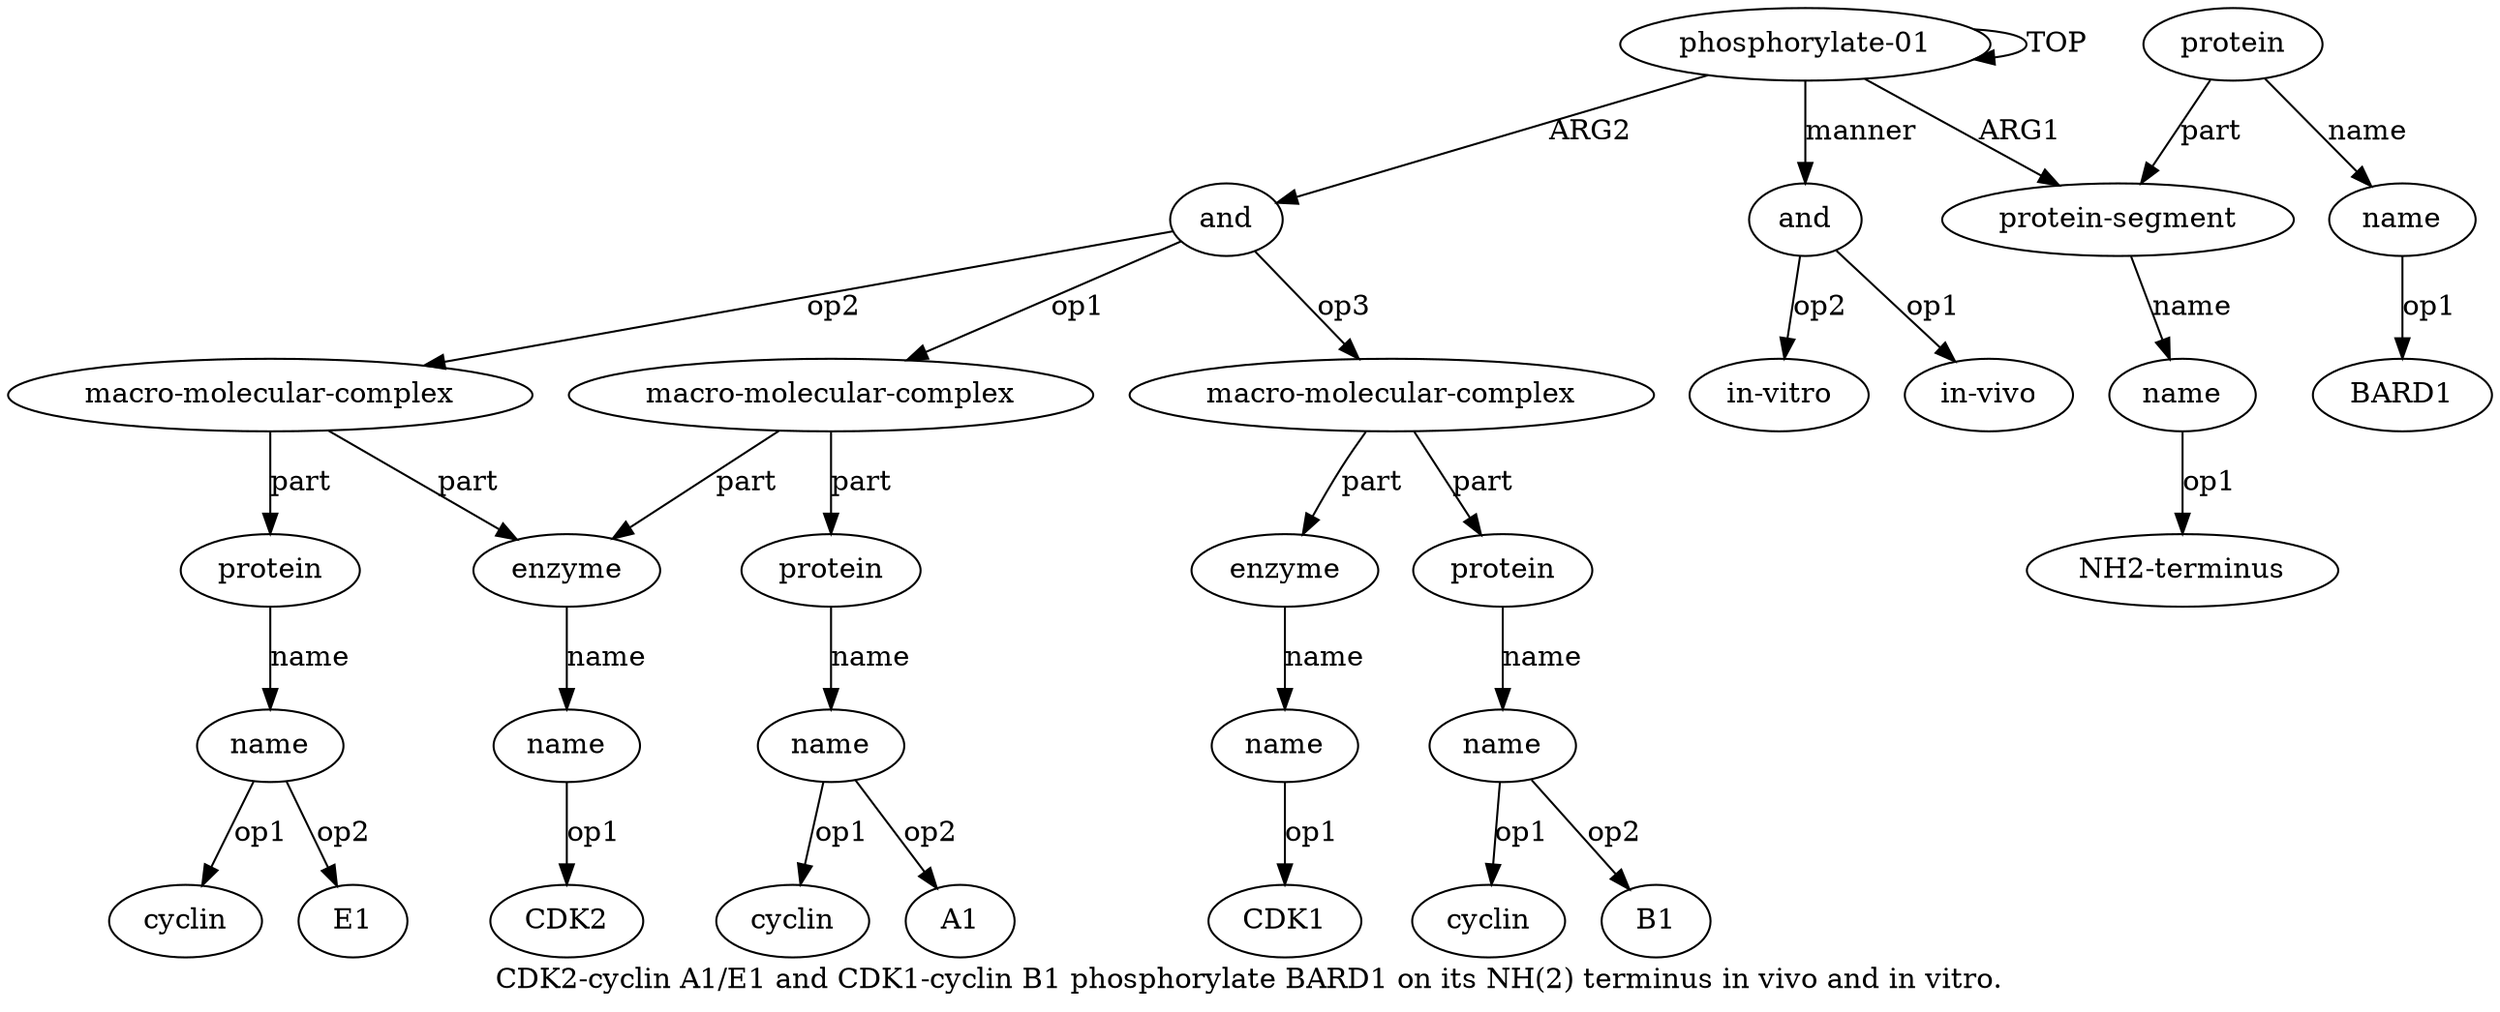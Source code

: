 digraph  {
	graph [label="CDK2-cyclin A1/E1 and CDK1-cyclin B1 phosphorylate BARD1 on its NH(2) terminus in vivo and in vitro."];
	node [label="\N"];
	a20	 [color=black,
		gold_ind=20,
		gold_label="in-vivo",
		label="in-vivo",
		test_ind=20,
		test_label="in-vivo"];
	a21	 [color=black,
		gold_ind=21,
		gold_label="in-vitro",
		label="in-vitro",
		test_ind=21,
		test_label="in-vitro"];
	"a16 CDK1"	 [color=black,
		gold_ind=-1,
		gold_label=CDK1,
		label=CDK1,
		test_ind=-1,
		test_label=CDK1];
	"a2 NH2-terminus"	 [color=black,
		gold_ind=-1,
		gold_label="NH2-terminus",
		label="NH2-terminus",
		test_ind=-1,
		test_label="NH2-terminus"];
	"a13 E1"	 [color=black,
		gold_ind=-1,
		gold_label=E1,
		label=E1,
		test_ind=-1,
		test_label=E1];
	"a10 A1"	 [color=black,
		gold_ind=-1,
		gold_label=A1,
		label=A1,
		test_ind=-1,
		test_label=A1];
	"a4 BARD1"	 [color=black,
		gold_ind=-1,
		gold_label=BARD1,
		label=BARD1,
		test_ind=-1,
		test_label=BARD1];
	"a10 cyclin"	 [color=black,
		gold_ind=-1,
		gold_label=cyclin,
		label=cyclin,
		test_ind=-1,
		test_label=cyclin];
	a15	 [color=black,
		gold_ind=15,
		gold_label=enzyme,
		label=enzyme,
		test_ind=15,
		test_label=enzyme];
	a16	 [color=black,
		gold_ind=16,
		gold_label=name,
		label=name,
		test_ind=16,
		test_label=name];
	a15 -> a16 [key=0,
	color=black,
	gold_label=name,
	label=name,
	test_label=name];
a14 [color=black,
	gold_ind=14,
	gold_label="macro-molecular-complex",
	label="macro-molecular-complex",
	test_ind=14,
	test_label="macro-molecular-complex"];
a14 -> a15 [key=0,
color=black,
gold_label=part,
label=part,
test_label=part];
a17 [color=black,
gold_ind=17,
gold_label=protein,
label=protein,
test_ind=17,
test_label=protein];
a14 -> a17 [key=0,
color=black,
gold_label=part,
label=part,
test_label=part];
a18 [color=black,
gold_ind=18,
gold_label=name,
label=name,
test_ind=18,
test_label=name];
a17 -> a18 [key=0,
color=black,
gold_label=name,
label=name,
test_label=name];
a16 -> "a16 CDK1" [key=0,
color=black,
gold_label=op1,
label=op1,
test_label=op1];
a11 [color=black,
gold_ind=11,
gold_label="macro-molecular-complex",
label="macro-molecular-complex",
test_ind=11,
test_label="macro-molecular-complex"];
a12 [color=black,
gold_ind=12,
gold_label=protein,
label=protein,
test_ind=12,
test_label=protein];
a11 -> a12 [key=0,
color=black,
gold_label=part,
label=part,
test_label=part];
a7 [color=black,
gold_ind=7,
gold_label=enzyme,
label=enzyme,
test_ind=7,
test_label=enzyme];
a11 -> a7 [key=0,
color=black,
gold_label=part,
label=part,
test_label=part];
a10 [color=black,
gold_ind=10,
gold_label=name,
label=name,
test_ind=10,
test_label=name];
a10 -> "a10 A1" [key=0,
color=black,
gold_label=op2,
label=op2,
test_label=op2];
a10 -> "a10 cyclin" [key=0,
color=black,
gold_label=op1,
label=op1,
test_label=op1];
a13 [color=black,
gold_ind=13,
gold_label=name,
label=name,
test_ind=13,
test_label=name];
a13 -> "a13 E1" [key=0,
color=black,
gold_label=op2,
label=op2,
test_label=op2];
"a13 cyclin" [color=black,
gold_ind=-1,
gold_label=cyclin,
label=cyclin,
test_ind=-1,
test_label=cyclin];
a13 -> "a13 cyclin" [key=0,
color=black,
gold_label=op1,
label=op1,
test_label=op1];
a12 -> a13 [key=0,
color=black,
gold_label=name,
label=name,
test_label=name];
a19 [color=black,
gold_ind=19,
gold_label=and,
label=and,
test_ind=19,
test_label=and];
a19 -> a20 [key=0,
color=black,
gold_label=op1,
label=op1,
test_label=op1];
a19 -> a21 [key=0,
color=black,
gold_label=op2,
label=op2,
test_label=op2];
"a18 cyclin" [color=black,
gold_ind=-1,
gold_label=cyclin,
label=cyclin,
test_ind=-1,
test_label=cyclin];
a18 -> "a18 cyclin" [key=0,
color=black,
gold_label=op1,
label=op1,
test_label=op1];
"a18 B1" [color=black,
gold_ind=-1,
gold_label=B1,
label=B1,
test_ind=-1,
test_label=B1];
a18 -> "a18 B1" [key=0,
color=black,
gold_label=op2,
label=op2,
test_label=op2];
a1 [color=black,
gold_ind=1,
gold_label="protein-segment",
label="protein-segment",
test_ind=1,
test_label="protein-segment"];
a2 [color=black,
gold_ind=2,
gold_label=name,
label=name,
test_ind=2,
test_label=name];
a1 -> a2 [key=0,
color=black,
gold_label=name,
label=name,
test_label=name];
a0 [color=black,
gold_ind=0,
gold_label="phosphorylate-01",
label="phosphorylate-01",
test_ind=0,
test_label="phosphorylate-01"];
a0 -> a19 [key=0,
color=black,
gold_label=manner,
label=manner,
test_label=manner];
a0 -> a1 [key=0,
color=black,
gold_label=ARG1,
label=ARG1,
test_label=ARG1];
a0 -> a0 [key=0,
color=black,
gold_label=TOP,
label=TOP,
test_label=TOP];
a5 [color=black,
gold_ind=5,
gold_label=and,
label=and,
test_ind=5,
test_label=and];
a0 -> a5 [key=0,
color=black,
gold_label=ARG2,
label=ARG2,
test_label=ARG2];
a3 [color=black,
gold_ind=3,
gold_label=protein,
label=protein,
test_ind=3,
test_label=protein];
a3 -> a1 [key=0,
color=black,
gold_label=part,
label=part,
test_label=part];
a4 [color=black,
gold_ind=4,
gold_label=name,
label=name,
test_ind=4,
test_label=name];
a3 -> a4 [key=0,
color=black,
gold_label=name,
label=name,
test_label=name];
a2 -> "a2 NH2-terminus" [key=0,
color=black,
gold_label=op1,
label=op1,
test_label=op1];
a5 -> a14 [key=0,
color=black,
gold_label=op3,
label=op3,
test_label=op3];
a5 -> a11 [key=0,
color=black,
gold_label=op2,
label=op2,
test_label=op2];
a6 [color=black,
gold_ind=6,
gold_label="macro-molecular-complex",
label="macro-molecular-complex",
test_ind=6,
test_label="macro-molecular-complex"];
a5 -> a6 [key=0,
color=black,
gold_label=op1,
label=op1,
test_label=op1];
a4 -> "a4 BARD1" [key=0,
color=black,
gold_label=op1,
label=op1,
test_label=op1];
a8 [color=black,
gold_ind=8,
gold_label=name,
label=name,
test_ind=8,
test_label=name];
a7 -> a8 [key=0,
color=black,
gold_label=name,
label=name,
test_label=name];
a6 -> a7 [key=0,
color=black,
gold_label=part,
label=part,
test_label=part];
a9 [color=black,
gold_ind=9,
gold_label=protein,
label=protein,
test_ind=9,
test_label=protein];
a6 -> a9 [key=0,
color=black,
gold_label=part,
label=part,
test_label=part];
a9 -> a10 [key=0,
color=black,
gold_label=name,
label=name,
test_label=name];
"a8 CDK2" [color=black,
gold_ind=-1,
gold_label=CDK2,
label=CDK2,
test_ind=-1,
test_label=CDK2];
a8 -> "a8 CDK2" [key=0,
color=black,
gold_label=op1,
label=op1,
test_label=op1];
}
